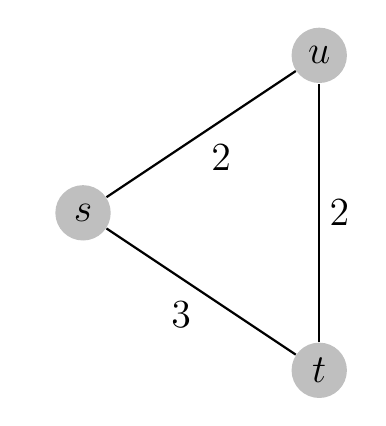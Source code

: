 \usetikzlibrary{backgrounds, fit, positioning}

\tikzstyle{vertex}=[circle,fill=black!25,minimum size=20pt,inner sep=0pt]
\tikzstyle{edge} = [draw,thick,-]

\begin{tikzpicture}[auto,swap, font = \Large]
    % vertices
    \foreach \pos/\name in {{(0,0)/s}, {(3,2)/u}, {(3,-2)/t}}
        \node[vertex] (\name) at \pos {$\name$};
        
    % Connect vertices with edges and draw weights
    \foreach \source/ \dest/\weight  in {s/t/3, s/u/2, t/u/2}
        \path[edge] (\source) -- node[] {$\weight$} (\dest);
\end{tikzpicture}